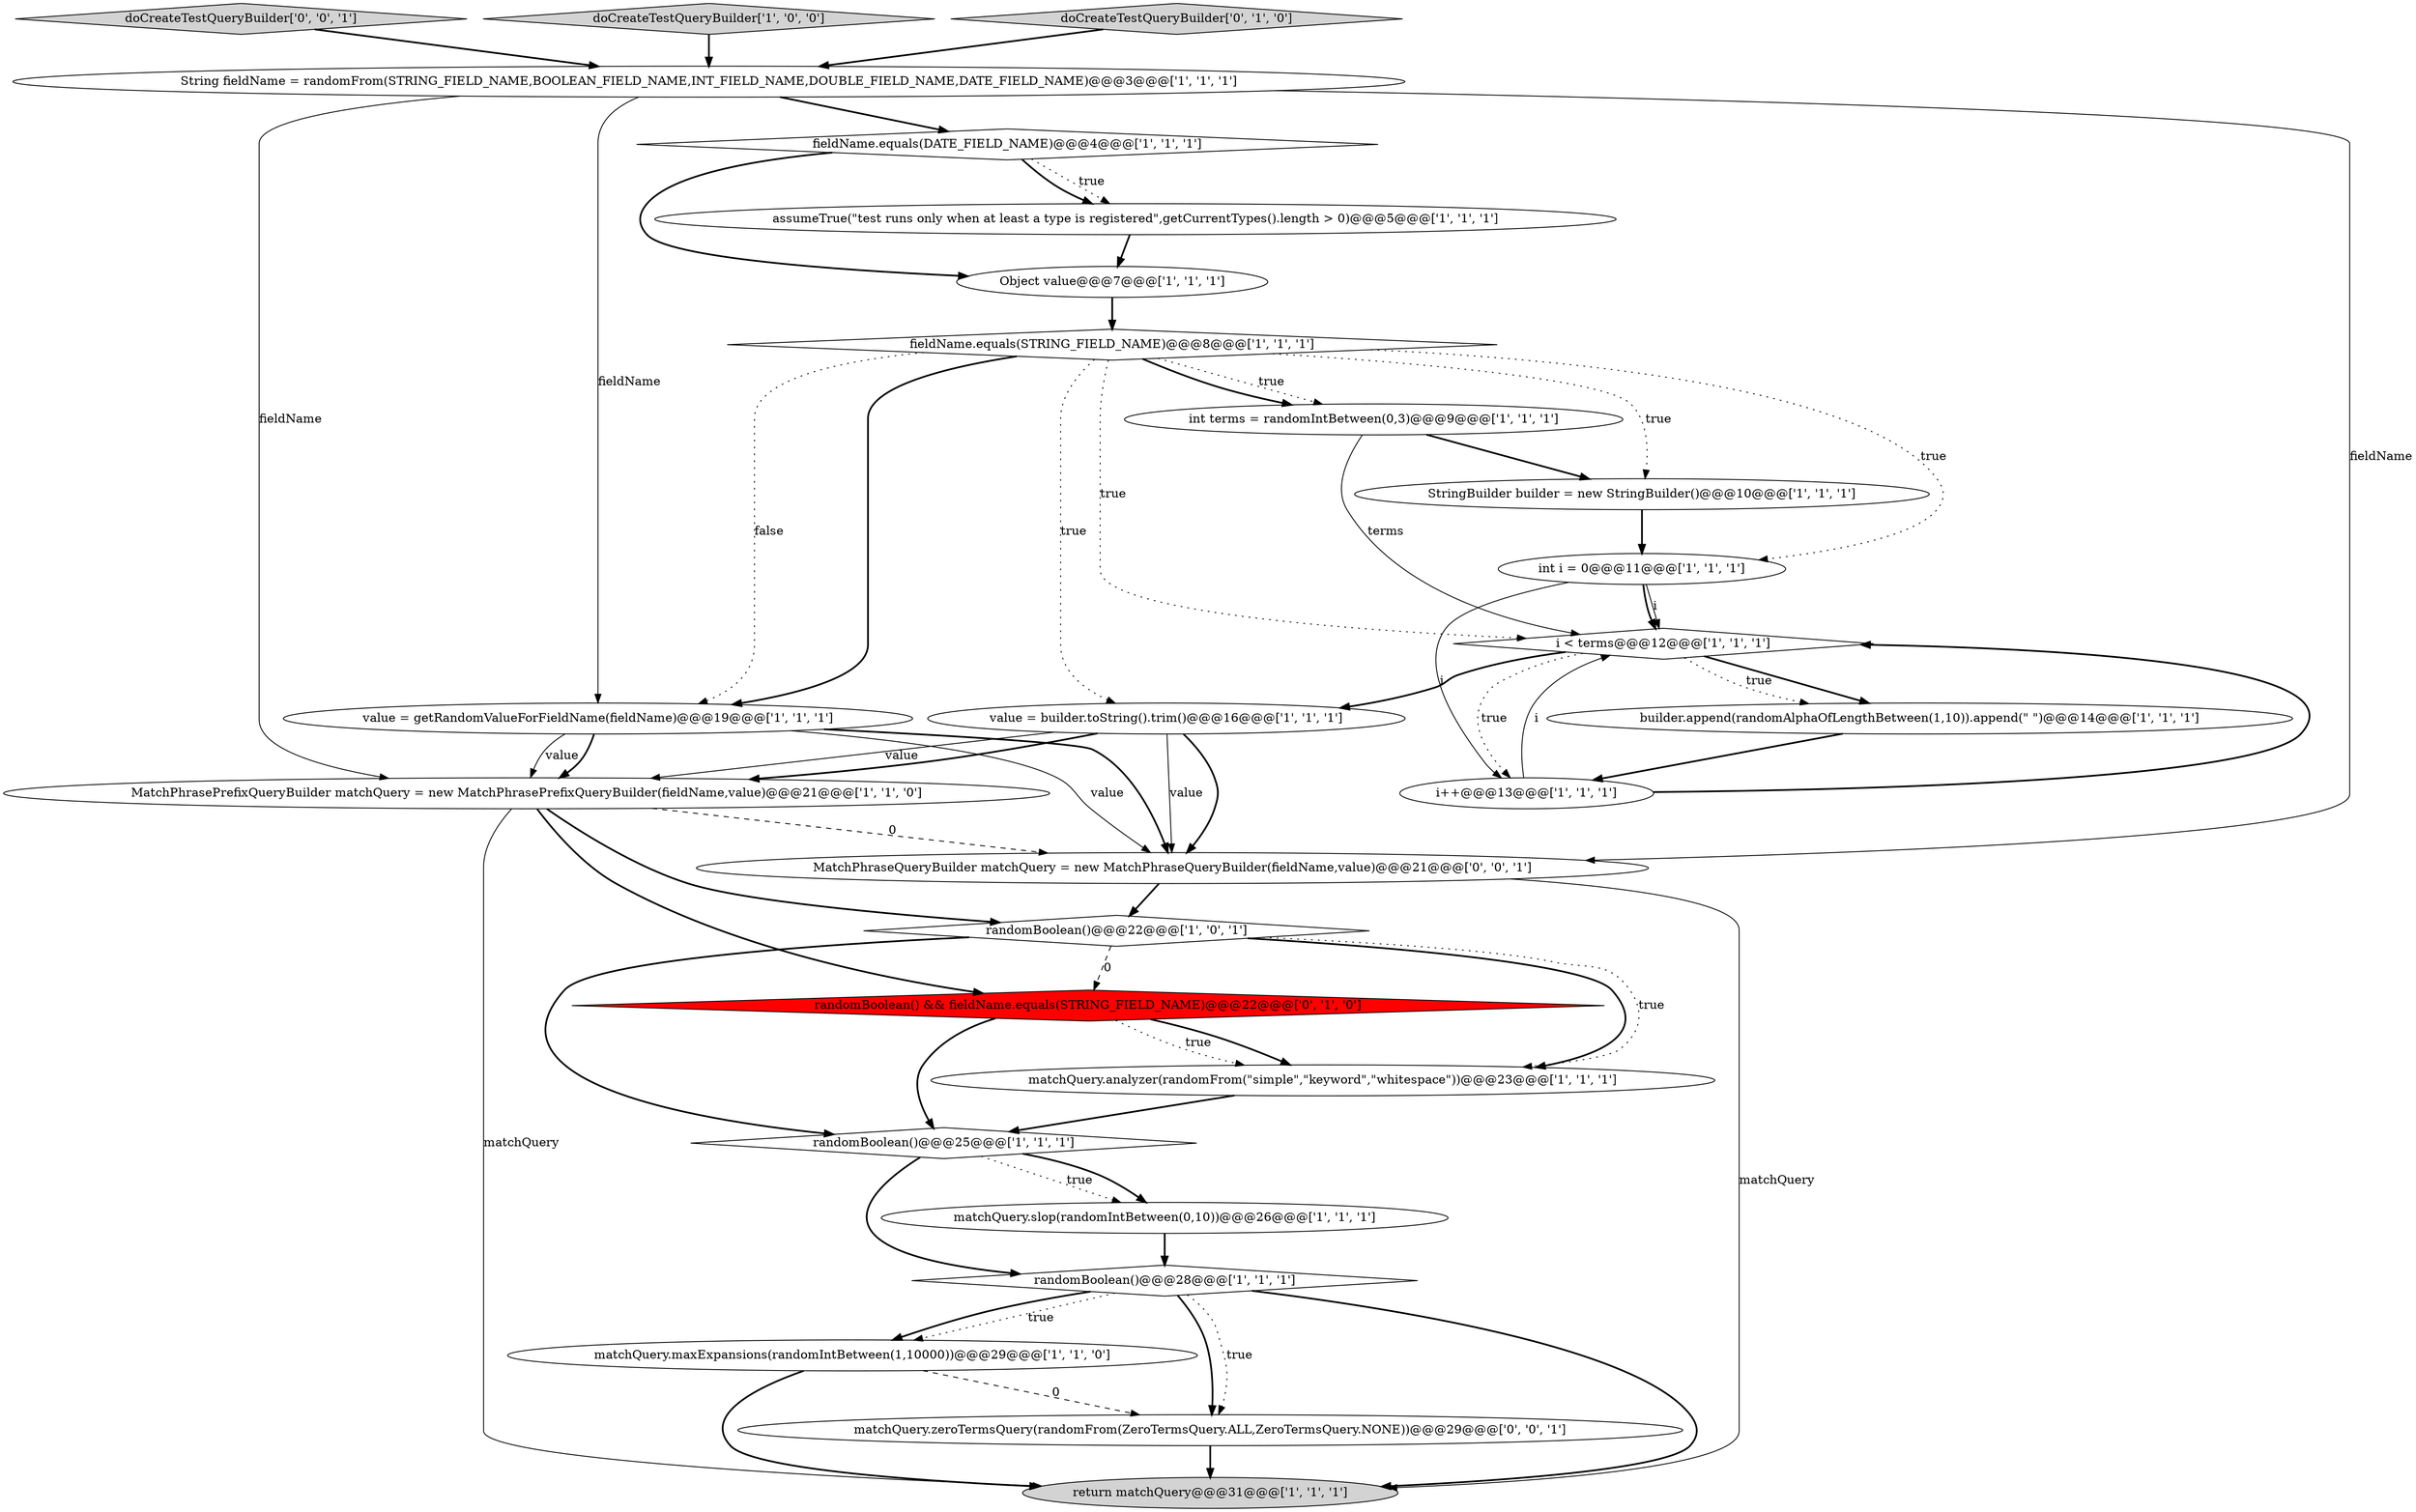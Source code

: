 digraph {
8 [style = filled, label = "matchQuery.maxExpansions(randomIntBetween(1,10000))@@@29@@@['1', '1', '0']", fillcolor = white, shape = ellipse image = "AAA0AAABBB1BBB"];
25 [style = filled, label = "doCreateTestQueryBuilder['0', '0', '1']", fillcolor = lightgray, shape = diamond image = "AAA0AAABBB3BBB"];
21 [style = filled, label = "value = builder.toString().trim()@@@16@@@['1', '1', '1']", fillcolor = white, shape = ellipse image = "AAA0AAABBB1BBB"];
23 [style = filled, label = "randomBoolean() && fieldName.equals(STRING_FIELD_NAME)@@@22@@@['0', '1', '0']", fillcolor = red, shape = diamond image = "AAA1AAABBB2BBB"];
1 [style = filled, label = "builder.append(randomAlphaOfLengthBetween(1,10)).append(\" \")@@@14@@@['1', '1', '1']", fillcolor = white, shape = ellipse image = "AAA0AAABBB1BBB"];
2 [style = filled, label = "int i = 0@@@11@@@['1', '1', '1']", fillcolor = white, shape = ellipse image = "AAA0AAABBB1BBB"];
9 [style = filled, label = "assumeTrue(\"test runs only when at least a type is registered\",getCurrentTypes().length > 0)@@@5@@@['1', '1', '1']", fillcolor = white, shape = ellipse image = "AAA0AAABBB1BBB"];
11 [style = filled, label = "return matchQuery@@@31@@@['1', '1', '1']", fillcolor = lightgray, shape = ellipse image = "AAA0AAABBB1BBB"];
12 [style = filled, label = "MatchPhrasePrefixQueryBuilder matchQuery = new MatchPhrasePrefixQueryBuilder(fieldName,value)@@@21@@@['1', '1', '0']", fillcolor = white, shape = ellipse image = "AAA0AAABBB1BBB"];
4 [style = filled, label = "doCreateTestQueryBuilder['1', '0', '0']", fillcolor = lightgray, shape = diamond image = "AAA0AAABBB1BBB"];
19 [style = filled, label = "int terms = randomIntBetween(0,3)@@@9@@@['1', '1', '1']", fillcolor = white, shape = ellipse image = "AAA0AAABBB1BBB"];
5 [style = filled, label = "Object value@@@7@@@['1', '1', '1']", fillcolor = white, shape = ellipse image = "AAA0AAABBB1BBB"];
24 [style = filled, label = "MatchPhraseQueryBuilder matchQuery = new MatchPhraseQueryBuilder(fieldName,value)@@@21@@@['0', '0', '1']", fillcolor = white, shape = ellipse image = "AAA0AAABBB3BBB"];
16 [style = filled, label = "fieldName.equals(DATE_FIELD_NAME)@@@4@@@['1', '1', '1']", fillcolor = white, shape = diamond image = "AAA0AAABBB1BBB"];
10 [style = filled, label = "randomBoolean()@@@28@@@['1', '1', '1']", fillcolor = white, shape = diamond image = "AAA0AAABBB1BBB"];
0 [style = filled, label = "String fieldName = randomFrom(STRING_FIELD_NAME,BOOLEAN_FIELD_NAME,INT_FIELD_NAME,DOUBLE_FIELD_NAME,DATE_FIELD_NAME)@@@3@@@['1', '1', '1']", fillcolor = white, shape = ellipse image = "AAA0AAABBB1BBB"];
13 [style = filled, label = "randomBoolean()@@@25@@@['1', '1', '1']", fillcolor = white, shape = diamond image = "AAA0AAABBB1BBB"];
18 [style = filled, label = "i++@@@13@@@['1', '1', '1']", fillcolor = white, shape = ellipse image = "AAA0AAABBB1BBB"];
3 [style = filled, label = "randomBoolean()@@@22@@@['1', '0', '1']", fillcolor = white, shape = diamond image = "AAA0AAABBB1BBB"];
17 [style = filled, label = "i < terms@@@12@@@['1', '1', '1']", fillcolor = white, shape = diamond image = "AAA0AAABBB1BBB"];
22 [style = filled, label = "doCreateTestQueryBuilder['0', '1', '0']", fillcolor = lightgray, shape = diamond image = "AAA0AAABBB2BBB"];
20 [style = filled, label = "fieldName.equals(STRING_FIELD_NAME)@@@8@@@['1', '1', '1']", fillcolor = white, shape = diamond image = "AAA0AAABBB1BBB"];
15 [style = filled, label = "matchQuery.analyzer(randomFrom(\"simple\",\"keyword\",\"whitespace\"))@@@23@@@['1', '1', '1']", fillcolor = white, shape = ellipse image = "AAA0AAABBB1BBB"];
14 [style = filled, label = "value = getRandomValueForFieldName(fieldName)@@@19@@@['1', '1', '1']", fillcolor = white, shape = ellipse image = "AAA0AAABBB1BBB"];
7 [style = filled, label = "matchQuery.slop(randomIntBetween(0,10))@@@26@@@['1', '1', '1']", fillcolor = white, shape = ellipse image = "AAA0AAABBB1BBB"];
6 [style = filled, label = "StringBuilder builder = new StringBuilder()@@@10@@@['1', '1', '1']", fillcolor = white, shape = ellipse image = "AAA0AAABBB1BBB"];
26 [style = filled, label = "matchQuery.zeroTermsQuery(randomFrom(ZeroTermsQuery.ALL,ZeroTermsQuery.NONE))@@@29@@@['0', '0', '1']", fillcolor = white, shape = ellipse image = "AAA0AAABBB3BBB"];
2->17 [style = bold, label=""];
25->0 [style = bold, label=""];
13->10 [style = bold, label=""];
14->24 [style = bold, label=""];
14->12 [style = solid, label="value"];
0->16 [style = bold, label=""];
20->14 [style = dotted, label="false"];
10->8 [style = dotted, label="true"];
15->13 [style = bold, label=""];
16->9 [style = dotted, label="true"];
17->1 [style = bold, label=""];
0->24 [style = solid, label="fieldName"];
17->18 [style = dotted, label="true"];
5->20 [style = bold, label=""];
7->10 [style = bold, label=""];
20->17 [style = dotted, label="true"];
17->1 [style = dotted, label="true"];
18->17 [style = solid, label="i"];
23->15 [style = bold, label=""];
18->17 [style = bold, label=""];
1->18 [style = bold, label=""];
20->14 [style = bold, label=""];
3->15 [style = bold, label=""];
21->24 [style = bold, label=""];
10->26 [style = bold, label=""];
0->12 [style = solid, label="fieldName"];
20->21 [style = dotted, label="true"];
13->7 [style = dotted, label="true"];
19->6 [style = bold, label=""];
2->18 [style = solid, label="i"];
21->12 [style = solid, label="value"];
26->11 [style = bold, label=""];
4->0 [style = bold, label=""];
21->12 [style = bold, label=""];
6->2 [style = bold, label=""];
3->23 [style = dashed, label="0"];
22->0 [style = bold, label=""];
10->8 [style = bold, label=""];
23->13 [style = bold, label=""];
13->7 [style = bold, label=""];
0->14 [style = solid, label="fieldName"];
12->24 [style = dashed, label="0"];
14->12 [style = bold, label=""];
3->15 [style = dotted, label="true"];
16->5 [style = bold, label=""];
9->5 [style = bold, label=""];
3->13 [style = bold, label=""];
20->2 [style = dotted, label="true"];
12->11 [style = solid, label="matchQuery"];
23->15 [style = dotted, label="true"];
10->26 [style = dotted, label="true"];
12->23 [style = bold, label=""];
12->3 [style = bold, label=""];
20->19 [style = dotted, label="true"];
21->24 [style = solid, label="value"];
2->17 [style = solid, label="i"];
20->19 [style = bold, label=""];
8->11 [style = bold, label=""];
8->26 [style = dashed, label="0"];
17->21 [style = bold, label=""];
24->3 [style = bold, label=""];
19->17 [style = solid, label="terms"];
16->9 [style = bold, label=""];
14->24 [style = solid, label="value"];
20->6 [style = dotted, label="true"];
10->11 [style = bold, label=""];
24->11 [style = solid, label="matchQuery"];
}
